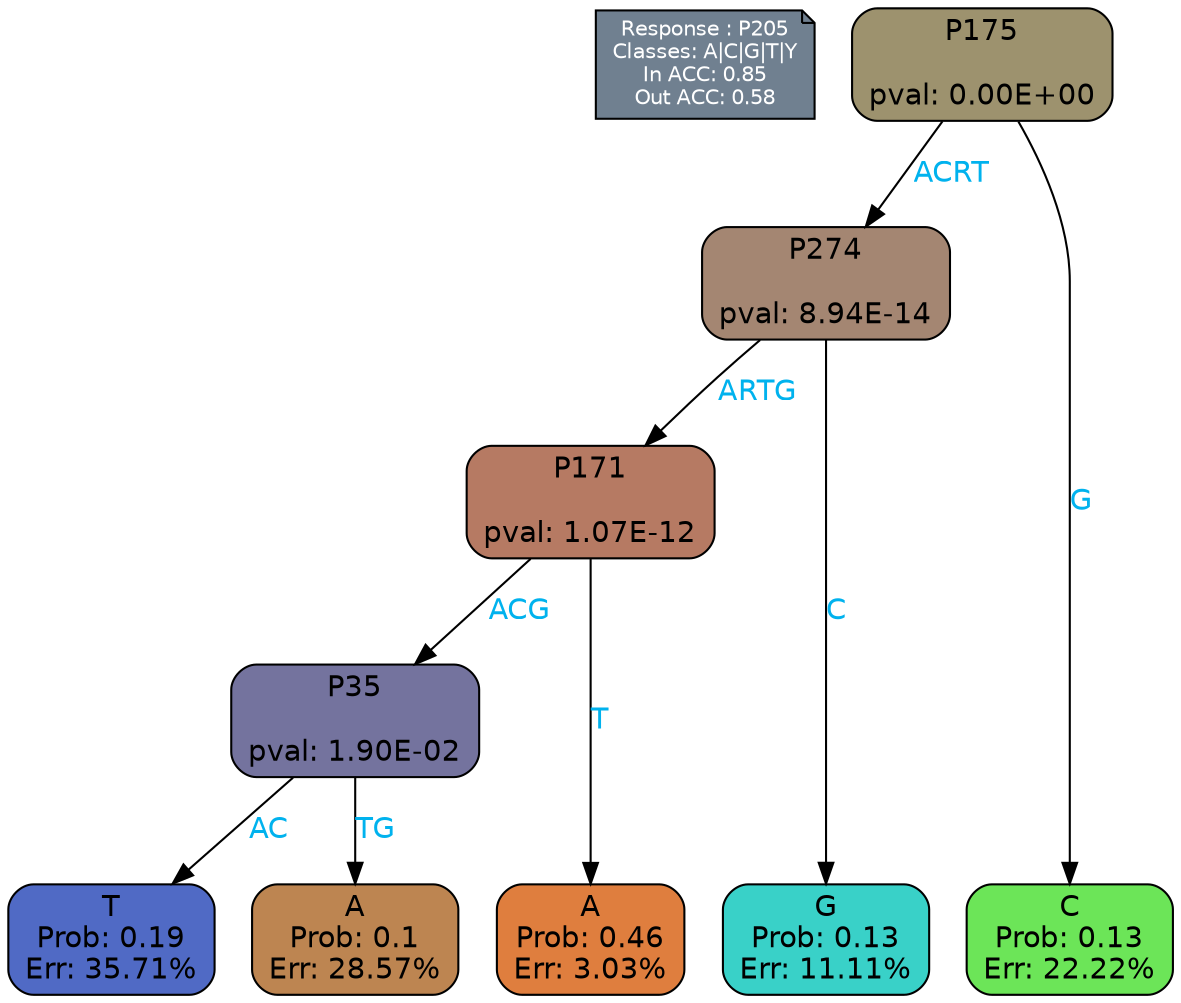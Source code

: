 digraph Tree {
node [shape=box, style="filled, rounded", color="black", fontname=helvetica] ;
graph [ranksep=equally, splines=polylines, bgcolor=transparent, dpi=600] ;
edge [fontname=helvetica] ;
LEGEND [label="Response : P205
Classes: A|C|G|T|Y
In ACC: 0.85
Out ACC: 0.58
",shape=note,align=left,style=filled,fillcolor="slategray",fontcolor="white",fontsize=10];1 [label="P175

pval: 0.00E+00", fillcolor="#9d926e"] ;
2 [label="P274

pval: 8.94E-14", fillcolor="#a48672"] ;
3 [label="P171

pval: 1.07E-12", fillcolor="#b67a63"] ;
4 [label="P35

pval: 1.90E-02", fillcolor="#74739e"] ;
5 [label="T
Prob: 0.19
Err: 35.71%", fillcolor="#506ac5"] ;
6 [label="A
Prob: 0.1
Err: 28.57%", fillcolor="#bd8551"] ;
7 [label="A
Prob: 0.46
Err: 3.03%", fillcolor="#df7e3e"] ;
8 [label="G
Prob: 0.13
Err: 11.11%", fillcolor="#39d1c8"] ;
9 [label="C
Prob: 0.13
Err: 22.22%", fillcolor="#6ce558"] ;
1 -> 9 [label="G",fontcolor=deepskyblue2] ;
1 -> 2 [label="ACRT",fontcolor=deepskyblue2] ;
2 -> 8 [label="C",fontcolor=deepskyblue2] ;
2 -> 3 [label="ARTG",fontcolor=deepskyblue2] ;
3 -> 4 [label="ACG",fontcolor=deepskyblue2] ;
3 -> 7 [label="T",fontcolor=deepskyblue2] ;
4 -> 5 [label="AC",fontcolor=deepskyblue2] ;
4 -> 6 [label="TG",fontcolor=deepskyblue2] ;
{rank = same; 5;6;7;8;9;}{rank = same; LEGEND;1;}}